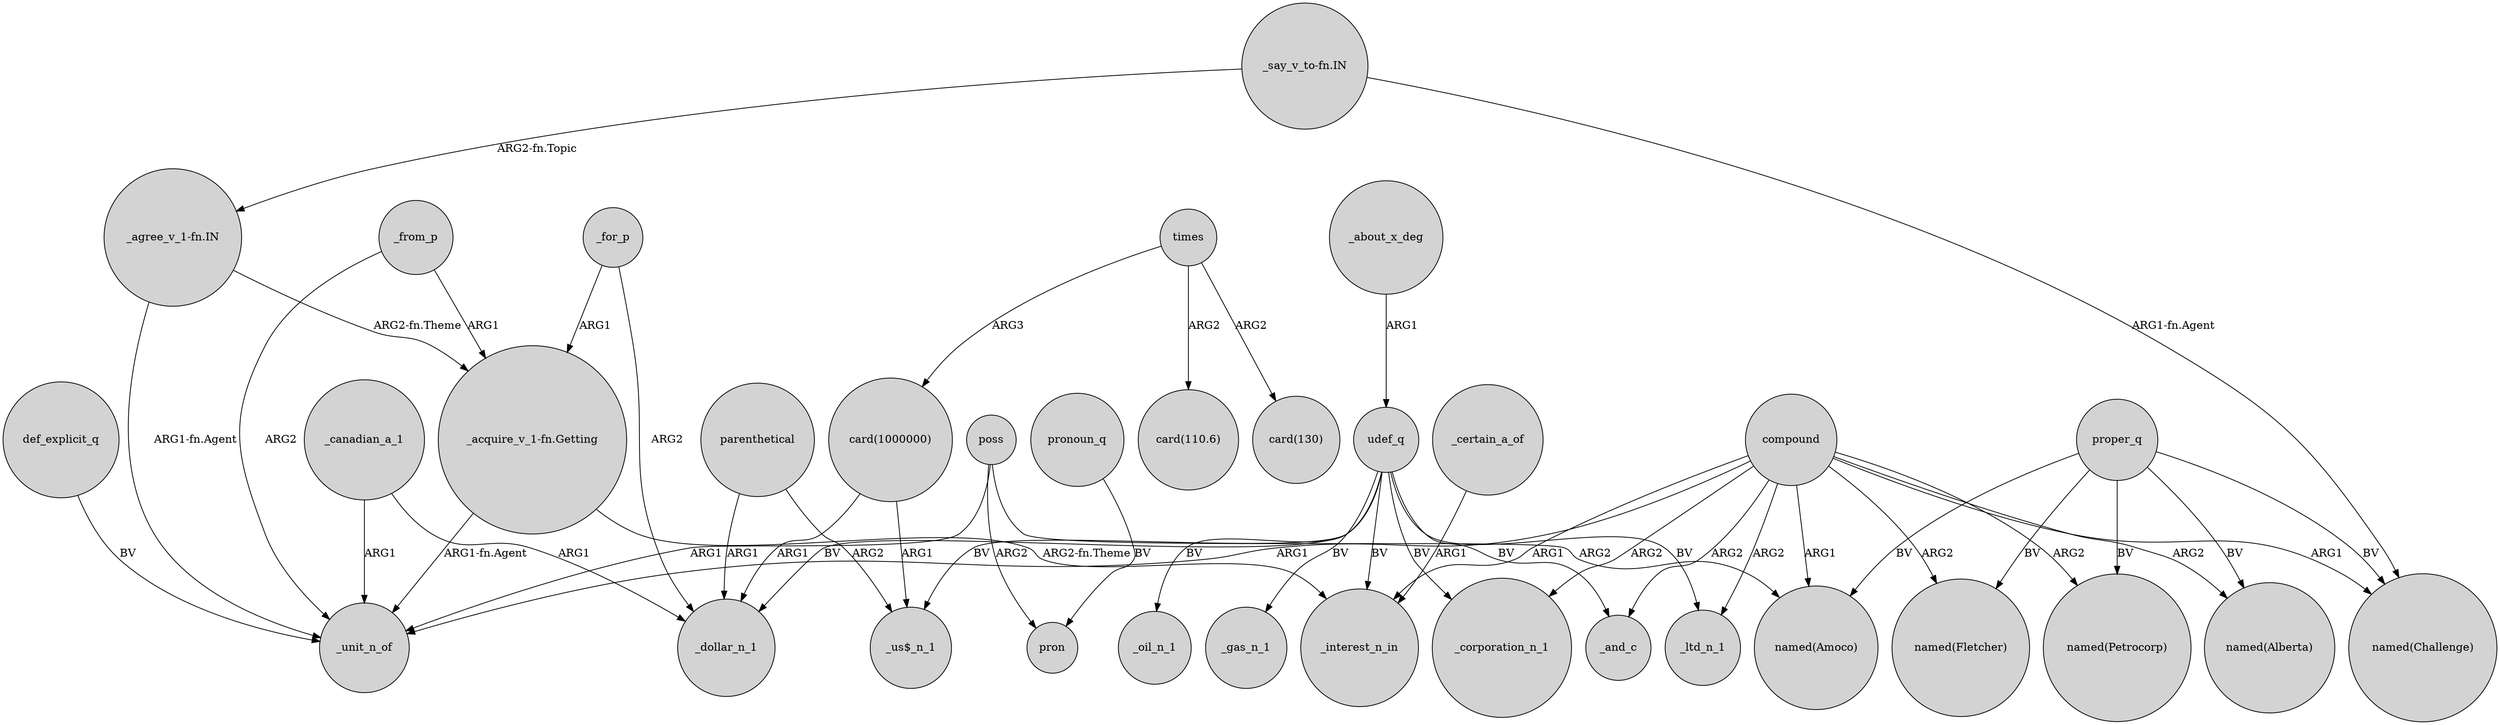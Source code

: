 digraph {
	node [shape=circle style=filled]
	_from_p -> _unit_n_of [label=ARG2]
	_canadian_a_1 -> _dollar_n_1 [label=ARG1]
	parenthetical -> _dollar_n_1 [label=ARG1]
	"card(1000000)" -> _dollar_n_1 [label=ARG1]
	compound -> "named(Alberta)" [label=ARG2]
	poss -> pron [label=ARG2]
	"_acquire_v_1-fn.Getting" -> _unit_n_of [label="ARG1-fn.Agent"]
	_for_p -> _dollar_n_1 [label=ARG2]
	def_explicit_q -> _unit_n_of [label=BV]
	compound -> _unit_n_of [label=ARG1]
	proper_q -> "named(Alberta)" [label=BV]
	udef_q -> "_us$_n_1" [label=BV]
	poss -> "named(Amoco)" [label=ARG2]
	compound -> _corporation_n_1 [label=ARG2]
	compound -> "named(Petrocorp)" [label=ARG2]
	"_acquire_v_1-fn.Getting" -> _interest_n_in [label="ARG2-fn.Theme"]
	_certain_a_of -> _interest_n_in [label=ARG1]
	udef_q -> _interest_n_in [label=BV]
	"_say_v_to-fn.IN" -> "_agree_v_1-fn.IN" [label="ARG2-fn.Topic"]
	_from_p -> "_acquire_v_1-fn.Getting" [label=ARG1]
	_about_x_deg -> udef_q [label=ARG1]
	proper_q -> "named(Petrocorp)" [label=BV]
	"_say_v_to-fn.IN" -> "named(Challenge)" [label="ARG1-fn.Agent"]
	"_agree_v_1-fn.IN" -> "_acquire_v_1-fn.Getting" [label="ARG2-fn.Theme"]
	_for_p -> "_acquire_v_1-fn.Getting" [label=ARG1]
	pronoun_q -> pron [label=BV]
	udef_q -> _corporation_n_1 [label=BV]
	proper_q -> "named(Challenge)" [label=BV]
	compound -> _and_c [label=ARG2]
	poss -> _unit_n_of [label=ARG1]
	"_agree_v_1-fn.IN" -> _unit_n_of [label="ARG1-fn.Agent"]
	times -> "card(1000000)" [label=ARG3]
	parenthetical -> "_us$_n_1" [label=ARG2]
	proper_q -> "named(Amoco)" [label=BV]
	_canadian_a_1 -> _unit_n_of [label=ARG1]
	udef_q -> _gas_n_1 [label=BV]
	compound -> "named(Amoco)" [label=ARG1]
	compound -> "named(Challenge)" [label=ARG1]
	udef_q -> _oil_n_1 [label=BV]
	compound -> _ltd_n_1 [label=ARG2]
	compound -> _interest_n_in [label=ARG1]
	times -> "card(110.6)" [label=ARG2]
	udef_q -> _and_c [label=BV]
	times -> "card(130)" [label=ARG2]
	proper_q -> "named(Fletcher)" [label=BV]
	udef_q -> _ltd_n_1 [label=BV]
	"card(1000000)" -> "_us$_n_1" [label=ARG1]
	compound -> "named(Fletcher)" [label=ARG2]
	udef_q -> _dollar_n_1 [label=BV]
}
